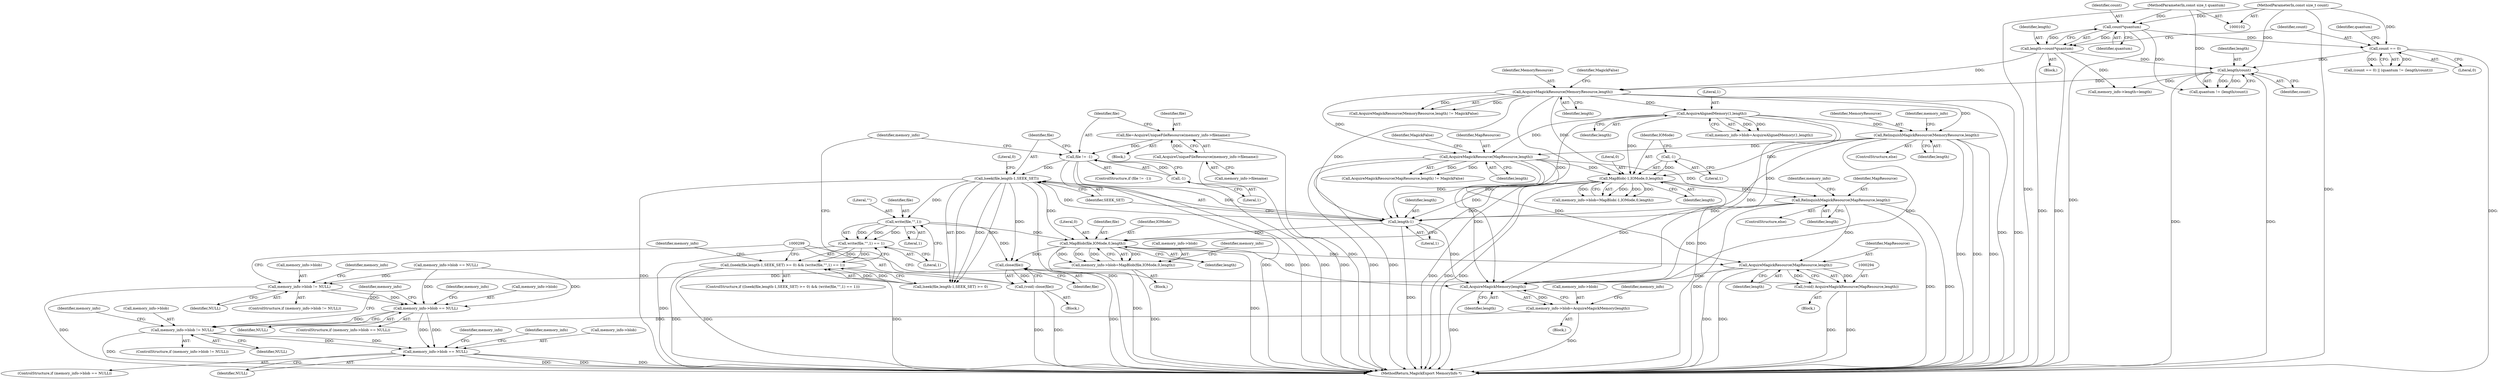 digraph "1_ImageMagick_0f6fc2d5bf8f500820c3dbcf0d23ee14f2d9f734@API" {
"1000266" [label="(Call,write(file,\"\",1))"];
"1000258" [label="(Call,lseek(file,length-1,SEEK_SET))"];
"1000250" [label="(Call,file != -1)"];
"1000243" [label="(Call,file=AcquireUniqueFileResource(memory_info->filename))"];
"1000245" [label="(Call,AcquireUniqueFileResource(memory_info->filename))"];
"1000252" [label="(Call,-1)"];
"1000260" [label="(Call,length-1)"];
"1000170" [label="(Call,AcquireMagickResource(MemoryResource,length))"];
"1000120" [label="(Call,length/count)"];
"1000108" [label="(Call,length=count*quantum)"];
"1000110" [label="(Call,count*quantum)"];
"1000103" [label="(MethodParameterIn,const size_t count)"];
"1000104" [label="(MethodParameterIn,const size_t quantum)"];
"1000115" [label="(Call,count == 0)"];
"1000214" [label="(Call,MapBlob(-1,IOMode,0,length))"];
"1000215" [label="(Call,-1)"];
"1000179" [label="(Call,AcquireAlignedMemory(1,length))"];
"1000205" [label="(Call,AcquireMagickResource(MapResource,length))"];
"1000194" [label="(Call,RelinquishMagickResource(MemoryResource,length))"];
"1000232" [label="(Call,RelinquishMagickResource(MapResource,length))"];
"1000265" [label="(Call,write(file,\"\",1) == 1)"];
"1000256" [label="(Call,(lseek(file,length-1,SEEK_SET) >= 0) && (write(file,\"\",1) == 1))"];
"1000276" [label="(Call,MapBlob(file,IOMode,0,length))"];
"1000272" [label="(Call,memory_info->blob=MapBlob(file,IOMode,0,length))"];
"1000282" [label="(Call,memory_info->blob != NULL)"];
"1000303" [label="(Call,memory_info->blob == NULL)"];
"1000316" [label="(Call,memory_info->blob != NULL)"];
"1000327" [label="(Call,memory_info->blob == NULL)"];
"1000295" [label="(Call,AcquireMagickResource(MapResource,length))"];
"1000293" [label="(Call,(void) AcquireMagickResource(MapResource,length))"];
"1000313" [label="(Call,AcquireMagickMemory(length))"];
"1000309" [label="(Call,memory_info->blob=AcquireMagickMemory(length))"];
"1000300" [label="(Call,close(file))"];
"1000298" [label="(Call,(void) close(file))"];
"1000219" [label="(Identifier,length)"];
"1000253" [label="(Literal,1)"];
"1000264" [label="(Literal,0)"];
"1000246" [label="(Call,memory_info->filename)"];
"1000251" [label="(Identifier,file)"];
"1000119" [label="(Identifier,quantum)"];
"1000243" [label="(Call,file=AcquireUniqueFileResource(memory_info->filename))"];
"1000293" [label="(Call,(void) AcquireMagickResource(MapResource,length))"];
"1000216" [label="(Literal,1)"];
"1000208" [label="(Identifier,MagickFalse)"];
"1000298" [label="(Call,(void) close(file))"];
"1000105" [label="(Block,)"];
"1000333" [label="(Identifier,memory_info)"];
"1000263" [label="(Identifier,SEEK_SET)"];
"1000201" [label="(Identifier,memory_info)"];
"1000210" [label="(Call,memory_info->blob=MapBlob(-1,IOMode,0,length))"];
"1000296" [label="(Identifier,MapResource)"];
"1000270" [label="(Literal,1)"];
"1000315" [label="(ControlStructure,if (memory_info->blob != NULL))"];
"1000302" [label="(ControlStructure,if (memory_info->blob == NULL))"];
"1000284" [label="(Identifier,memory_info)"];
"1000272" [label="(Call,memory_info->blob=MapBlob(file,IOMode,0,length))"];
"1000231" [label="(ControlStructure,else)"];
"1000331" [label="(Identifier,NULL)"];
"1000257" [label="(Call,lseek(file,length-1,SEEK_SET) >= 0)"];
"1000112" [label="(Identifier,quantum)"];
"1000338" [label="(MethodReturn,MagickExport MemoryInfo *)"];
"1000250" [label="(Call,file != -1)"];
"1000179" [label="(Call,AcquireAlignedMemory(1,length))"];
"1000195" [label="(Identifier,MemoryResource)"];
"1000290" [label="(Identifier,memory_info)"];
"1000193" [label="(ControlStructure,else)"];
"1000269" [label="(Literal,1)"];
"1000118" [label="(Call,quantum != (length/count))"];
"1000297" [label="(Identifier,length)"];
"1000311" [label="(Identifier,memory_info)"];
"1000317" [label="(Call,memory_info->blob)"];
"1000169" [label="(Call,AcquireMagickResource(MemoryResource,length) != MagickFalse)"];
"1000172" [label="(Identifier,length)"];
"1000120" [label="(Call,length/count)"];
"1000283" [label="(Call,memory_info->blob)"];
"1000115" [label="(Call,count == 0)"];
"1000276" [label="(Call,MapBlob(file,IOMode,0,length))"];
"1000173" [label="(Identifier,MagickFalse)"];
"1000206" [label="(Identifier,MapResource)"];
"1000280" [label="(Identifier,length)"];
"1000110" [label="(Call,count*quantum)"];
"1000301" [label="(Identifier,file)"];
"1000287" [label="(Block,)"];
"1000116" [label="(Identifier,count)"];
"1000109" [label="(Identifier,length)"];
"1000259" [label="(Identifier,file)"];
"1000318" [label="(Identifier,memory_info)"];
"1000205" [label="(Call,AcquireMagickResource(MapResource,length))"];
"1000121" [label="(Identifier,length)"];
"1000108" [label="(Call,length=count*quantum)"];
"1000305" [label="(Identifier,memory_info)"];
"1000194" [label="(Call,RelinquishMagickResource(MemoryResource,length))"];
"1000214" [label="(Call,MapBlob(-1,IOMode,0,length))"];
"1000314" [label="(Identifier,length)"];
"1000217" [label="(Identifier,IOMode)"];
"1000255" [label="(ControlStructure,if ((lseek(file,length-1,SEEK_SET) >= 0) && (write(file,\"\",1) == 1)))"];
"1000267" [label="(Identifier,file)"];
"1000274" [label="(Identifier,memory_info)"];
"1000232" [label="(Call,RelinquishMagickResource(MapResource,length))"];
"1000111" [label="(Identifier,count)"];
"1000158" [label="(Call,memory_info->length=length)"];
"1000271" [label="(Block,)"];
"1000310" [label="(Call,memory_info->blob)"];
"1000254" [label="(Block,)"];
"1000323" [label="(Identifier,memory_info)"];
"1000295" [label="(Call,AcquireMagickResource(MapResource,length))"];
"1000282" [label="(Call,memory_info->blob != NULL)"];
"1000286" [label="(Identifier,NULL)"];
"1000300" [label="(Call,close(file))"];
"1000320" [label="(Identifier,NULL)"];
"1000307" [label="(Identifier,NULL)"];
"1000244" [label="(Identifier,file)"];
"1000266" [label="(Call,write(file,\"\",1))"];
"1000328" [label="(Call,memory_info->blob)"];
"1000273" [label="(Call,memory_info->blob)"];
"1000281" [label="(ControlStructure,if (memory_info->blob != NULL))"];
"1000171" [label="(Identifier,MemoryResource)"];
"1000122" [label="(Identifier,count)"];
"1000326" [label="(ControlStructure,if (memory_info->blob == NULL))"];
"1000313" [label="(Call,AcquireMagickMemory(length))"];
"1000303" [label="(Call,memory_info->blob == NULL)"];
"1000260" [label="(Call,length-1)"];
"1000117" [label="(Literal,0)"];
"1000215" [label="(Call,-1)"];
"1000252" [label="(Call,-1)"];
"1000308" [label="(Block,)"];
"1000327" [label="(Call,memory_info->blob == NULL)"];
"1000204" [label="(Call,AcquireMagickResource(MapResource,length) != MagickFalse)"];
"1000316" [label="(Call,memory_info->blob != NULL)"];
"1000218" [label="(Literal,0)"];
"1000170" [label="(Call,AcquireMagickResource(MemoryResource,length))"];
"1000175" [label="(Call,memory_info->blob=AcquireAlignedMemory(1,length))"];
"1000207" [label="(Identifier,length)"];
"1000265" [label="(Call,write(file,\"\",1) == 1)"];
"1000114" [label="(Call,(count == 0) || (quantum != (length/count)))"];
"1000245" [label="(Call,AcquireUniqueFileResource(memory_info->filename))"];
"1000268" [label="(Literal,\"\")"];
"1000258" [label="(Call,lseek(file,length-1,SEEK_SET))"];
"1000262" [label="(Literal,1)"];
"1000103" [label="(MethodParameterIn,const size_t count)"];
"1000180" [label="(Literal,1)"];
"1000256" [label="(Call,(lseek(file,length-1,SEEK_SET) >= 0) && (write(file,\"\",1) == 1))"];
"1000104" [label="(MethodParameterIn,const size_t quantum)"];
"1000241" [label="(Block,)"];
"1000236" [label="(Call,memory_info->blob == NULL)"];
"1000181" [label="(Identifier,length)"];
"1000233" [label="(Identifier,MapResource)"];
"1000304" [label="(Call,memory_info->blob)"];
"1000196" [label="(Identifier,length)"];
"1000329" [label="(Identifier,memory_info)"];
"1000238" [label="(Identifier,memory_info)"];
"1000261" [label="(Identifier,length)"];
"1000278" [label="(Identifier,IOMode)"];
"1000234" [label="(Identifier,length)"];
"1000279" [label="(Literal,0)"];
"1000337" [label="(Identifier,memory_info)"];
"1000249" [label="(ControlStructure,if (file != -1))"];
"1000277" [label="(Identifier,file)"];
"1000309" [label="(Call,memory_info->blob=AcquireMagickMemory(length))"];
"1000266" -> "1000265"  [label="AST: "];
"1000266" -> "1000269"  [label="CFG: "];
"1000267" -> "1000266"  [label="AST: "];
"1000268" -> "1000266"  [label="AST: "];
"1000269" -> "1000266"  [label="AST: "];
"1000270" -> "1000266"  [label="CFG: "];
"1000266" -> "1000265"  [label="DDG: "];
"1000266" -> "1000265"  [label="DDG: "];
"1000266" -> "1000265"  [label="DDG: "];
"1000258" -> "1000266"  [label="DDG: "];
"1000266" -> "1000276"  [label="DDG: "];
"1000266" -> "1000300"  [label="DDG: "];
"1000258" -> "1000257"  [label="AST: "];
"1000258" -> "1000263"  [label="CFG: "];
"1000259" -> "1000258"  [label="AST: "];
"1000260" -> "1000258"  [label="AST: "];
"1000263" -> "1000258"  [label="AST: "];
"1000264" -> "1000258"  [label="CFG: "];
"1000258" -> "1000338"  [label="DDG: "];
"1000258" -> "1000338"  [label="DDG: "];
"1000258" -> "1000257"  [label="DDG: "];
"1000258" -> "1000257"  [label="DDG: "];
"1000258" -> "1000257"  [label="DDG: "];
"1000250" -> "1000258"  [label="DDG: "];
"1000260" -> "1000258"  [label="DDG: "];
"1000260" -> "1000258"  [label="DDG: "];
"1000258" -> "1000276"  [label="DDG: "];
"1000258" -> "1000300"  [label="DDG: "];
"1000250" -> "1000249"  [label="AST: "];
"1000250" -> "1000252"  [label="CFG: "];
"1000251" -> "1000250"  [label="AST: "];
"1000252" -> "1000250"  [label="AST: "];
"1000259" -> "1000250"  [label="CFG: "];
"1000305" -> "1000250"  [label="CFG: "];
"1000250" -> "1000338"  [label="DDG: "];
"1000250" -> "1000338"  [label="DDG: "];
"1000250" -> "1000338"  [label="DDG: "];
"1000243" -> "1000250"  [label="DDG: "];
"1000252" -> "1000250"  [label="DDG: "];
"1000243" -> "1000241"  [label="AST: "];
"1000243" -> "1000245"  [label="CFG: "];
"1000244" -> "1000243"  [label="AST: "];
"1000245" -> "1000243"  [label="AST: "];
"1000251" -> "1000243"  [label="CFG: "];
"1000243" -> "1000338"  [label="DDG: "];
"1000245" -> "1000243"  [label="DDG: "];
"1000245" -> "1000246"  [label="CFG: "];
"1000246" -> "1000245"  [label="AST: "];
"1000245" -> "1000338"  [label="DDG: "];
"1000252" -> "1000253"  [label="CFG: "];
"1000253" -> "1000252"  [label="AST: "];
"1000260" -> "1000262"  [label="CFG: "];
"1000261" -> "1000260"  [label="AST: "];
"1000262" -> "1000260"  [label="AST: "];
"1000263" -> "1000260"  [label="CFG: "];
"1000260" -> "1000338"  [label="DDG: "];
"1000170" -> "1000260"  [label="DDG: "];
"1000214" -> "1000260"  [label="DDG: "];
"1000179" -> "1000260"  [label="DDG: "];
"1000205" -> "1000260"  [label="DDG: "];
"1000232" -> "1000260"  [label="DDG: "];
"1000194" -> "1000260"  [label="DDG: "];
"1000260" -> "1000276"  [label="DDG: "];
"1000260" -> "1000313"  [label="DDG: "];
"1000170" -> "1000169"  [label="AST: "];
"1000170" -> "1000172"  [label="CFG: "];
"1000171" -> "1000170"  [label="AST: "];
"1000172" -> "1000170"  [label="AST: "];
"1000173" -> "1000170"  [label="CFG: "];
"1000170" -> "1000338"  [label="DDG: "];
"1000170" -> "1000338"  [label="DDG: "];
"1000170" -> "1000169"  [label="DDG: "];
"1000170" -> "1000169"  [label="DDG: "];
"1000120" -> "1000170"  [label="DDG: "];
"1000108" -> "1000170"  [label="DDG: "];
"1000170" -> "1000179"  [label="DDG: "];
"1000170" -> "1000194"  [label="DDG: "];
"1000170" -> "1000205"  [label="DDG: "];
"1000170" -> "1000214"  [label="DDG: "];
"1000170" -> "1000313"  [label="DDG: "];
"1000120" -> "1000118"  [label="AST: "];
"1000120" -> "1000122"  [label="CFG: "];
"1000121" -> "1000120"  [label="AST: "];
"1000122" -> "1000120"  [label="AST: "];
"1000118" -> "1000120"  [label="CFG: "];
"1000120" -> "1000338"  [label="DDG: "];
"1000120" -> "1000338"  [label="DDG: "];
"1000120" -> "1000118"  [label="DDG: "];
"1000120" -> "1000118"  [label="DDG: "];
"1000108" -> "1000120"  [label="DDG: "];
"1000115" -> "1000120"  [label="DDG: "];
"1000103" -> "1000120"  [label="DDG: "];
"1000120" -> "1000158"  [label="DDG: "];
"1000108" -> "1000105"  [label="AST: "];
"1000108" -> "1000110"  [label="CFG: "];
"1000109" -> "1000108"  [label="AST: "];
"1000110" -> "1000108"  [label="AST: "];
"1000116" -> "1000108"  [label="CFG: "];
"1000108" -> "1000338"  [label="DDG: "];
"1000108" -> "1000338"  [label="DDG: "];
"1000110" -> "1000108"  [label="DDG: "];
"1000110" -> "1000108"  [label="DDG: "];
"1000108" -> "1000158"  [label="DDG: "];
"1000110" -> "1000112"  [label="CFG: "];
"1000111" -> "1000110"  [label="AST: "];
"1000112" -> "1000110"  [label="AST: "];
"1000110" -> "1000338"  [label="DDG: "];
"1000103" -> "1000110"  [label="DDG: "];
"1000104" -> "1000110"  [label="DDG: "];
"1000110" -> "1000115"  [label="DDG: "];
"1000110" -> "1000118"  [label="DDG: "];
"1000103" -> "1000102"  [label="AST: "];
"1000103" -> "1000338"  [label="DDG: "];
"1000103" -> "1000115"  [label="DDG: "];
"1000104" -> "1000102"  [label="AST: "];
"1000104" -> "1000338"  [label="DDG: "];
"1000104" -> "1000118"  [label="DDG: "];
"1000115" -> "1000114"  [label="AST: "];
"1000115" -> "1000117"  [label="CFG: "];
"1000116" -> "1000115"  [label="AST: "];
"1000117" -> "1000115"  [label="AST: "];
"1000119" -> "1000115"  [label="CFG: "];
"1000114" -> "1000115"  [label="CFG: "];
"1000115" -> "1000338"  [label="DDG: "];
"1000115" -> "1000114"  [label="DDG: "];
"1000115" -> "1000114"  [label="DDG: "];
"1000214" -> "1000210"  [label="AST: "];
"1000214" -> "1000219"  [label="CFG: "];
"1000215" -> "1000214"  [label="AST: "];
"1000217" -> "1000214"  [label="AST: "];
"1000218" -> "1000214"  [label="AST: "];
"1000219" -> "1000214"  [label="AST: "];
"1000210" -> "1000214"  [label="CFG: "];
"1000214" -> "1000338"  [label="DDG: "];
"1000214" -> "1000338"  [label="DDG: "];
"1000214" -> "1000338"  [label="DDG: "];
"1000214" -> "1000210"  [label="DDG: "];
"1000214" -> "1000210"  [label="DDG: "];
"1000214" -> "1000210"  [label="DDG: "];
"1000214" -> "1000210"  [label="DDG: "];
"1000215" -> "1000214"  [label="DDG: "];
"1000179" -> "1000214"  [label="DDG: "];
"1000205" -> "1000214"  [label="DDG: "];
"1000194" -> "1000214"  [label="DDG: "];
"1000214" -> "1000232"  [label="DDG: "];
"1000214" -> "1000276"  [label="DDG: "];
"1000214" -> "1000313"  [label="DDG: "];
"1000215" -> "1000216"  [label="CFG: "];
"1000216" -> "1000215"  [label="AST: "];
"1000217" -> "1000215"  [label="CFG: "];
"1000179" -> "1000175"  [label="AST: "];
"1000179" -> "1000181"  [label="CFG: "];
"1000180" -> "1000179"  [label="AST: "];
"1000181" -> "1000179"  [label="AST: "];
"1000175" -> "1000179"  [label="CFG: "];
"1000179" -> "1000338"  [label="DDG: "];
"1000179" -> "1000175"  [label="DDG: "];
"1000179" -> "1000175"  [label="DDG: "];
"1000179" -> "1000194"  [label="DDG: "];
"1000179" -> "1000205"  [label="DDG: "];
"1000179" -> "1000313"  [label="DDG: "];
"1000205" -> "1000204"  [label="AST: "];
"1000205" -> "1000207"  [label="CFG: "];
"1000206" -> "1000205"  [label="AST: "];
"1000207" -> "1000205"  [label="AST: "];
"1000208" -> "1000205"  [label="CFG: "];
"1000205" -> "1000338"  [label="DDG: "];
"1000205" -> "1000338"  [label="DDG: "];
"1000205" -> "1000204"  [label="DDG: "];
"1000205" -> "1000204"  [label="DDG: "];
"1000194" -> "1000205"  [label="DDG: "];
"1000205" -> "1000232"  [label="DDG: "];
"1000205" -> "1000295"  [label="DDG: "];
"1000205" -> "1000313"  [label="DDG: "];
"1000194" -> "1000193"  [label="AST: "];
"1000194" -> "1000196"  [label="CFG: "];
"1000195" -> "1000194"  [label="AST: "];
"1000196" -> "1000194"  [label="AST: "];
"1000201" -> "1000194"  [label="CFG: "];
"1000194" -> "1000338"  [label="DDG: "];
"1000194" -> "1000338"  [label="DDG: "];
"1000194" -> "1000338"  [label="DDG: "];
"1000194" -> "1000313"  [label="DDG: "];
"1000232" -> "1000231"  [label="AST: "];
"1000232" -> "1000234"  [label="CFG: "];
"1000233" -> "1000232"  [label="AST: "];
"1000234" -> "1000232"  [label="AST: "];
"1000238" -> "1000232"  [label="CFG: "];
"1000232" -> "1000338"  [label="DDG: "];
"1000232" -> "1000338"  [label="DDG: "];
"1000232" -> "1000338"  [label="DDG: "];
"1000232" -> "1000295"  [label="DDG: "];
"1000232" -> "1000313"  [label="DDG: "];
"1000265" -> "1000256"  [label="AST: "];
"1000265" -> "1000270"  [label="CFG: "];
"1000270" -> "1000265"  [label="AST: "];
"1000256" -> "1000265"  [label="CFG: "];
"1000265" -> "1000338"  [label="DDG: "];
"1000265" -> "1000256"  [label="DDG: "];
"1000265" -> "1000256"  [label="DDG: "];
"1000256" -> "1000255"  [label="AST: "];
"1000256" -> "1000257"  [label="CFG: "];
"1000257" -> "1000256"  [label="AST: "];
"1000274" -> "1000256"  [label="CFG: "];
"1000299" -> "1000256"  [label="CFG: "];
"1000256" -> "1000338"  [label="DDG: "];
"1000256" -> "1000338"  [label="DDG: "];
"1000256" -> "1000338"  [label="DDG: "];
"1000257" -> "1000256"  [label="DDG: "];
"1000257" -> "1000256"  [label="DDG: "];
"1000276" -> "1000272"  [label="AST: "];
"1000276" -> "1000280"  [label="CFG: "];
"1000277" -> "1000276"  [label="AST: "];
"1000278" -> "1000276"  [label="AST: "];
"1000279" -> "1000276"  [label="AST: "];
"1000280" -> "1000276"  [label="AST: "];
"1000272" -> "1000276"  [label="CFG: "];
"1000276" -> "1000338"  [label="DDG: "];
"1000276" -> "1000338"  [label="DDG: "];
"1000276" -> "1000272"  [label="DDG: "];
"1000276" -> "1000272"  [label="DDG: "];
"1000276" -> "1000272"  [label="DDG: "];
"1000276" -> "1000272"  [label="DDG: "];
"1000276" -> "1000295"  [label="DDG: "];
"1000276" -> "1000300"  [label="DDG: "];
"1000276" -> "1000313"  [label="DDG: "];
"1000272" -> "1000271"  [label="AST: "];
"1000273" -> "1000272"  [label="AST: "];
"1000284" -> "1000272"  [label="CFG: "];
"1000272" -> "1000338"  [label="DDG: "];
"1000272" -> "1000282"  [label="DDG: "];
"1000282" -> "1000281"  [label="AST: "];
"1000282" -> "1000286"  [label="CFG: "];
"1000283" -> "1000282"  [label="AST: "];
"1000286" -> "1000282"  [label="AST: "];
"1000290" -> "1000282"  [label="CFG: "];
"1000299" -> "1000282"  [label="CFG: "];
"1000282" -> "1000338"  [label="DDG: "];
"1000236" -> "1000282"  [label="DDG: "];
"1000282" -> "1000303"  [label="DDG: "];
"1000282" -> "1000303"  [label="DDG: "];
"1000303" -> "1000302"  [label="AST: "];
"1000303" -> "1000307"  [label="CFG: "];
"1000304" -> "1000303"  [label="AST: "];
"1000307" -> "1000303"  [label="AST: "];
"1000311" -> "1000303"  [label="CFG: "];
"1000329" -> "1000303"  [label="CFG: "];
"1000236" -> "1000303"  [label="DDG: "];
"1000236" -> "1000303"  [label="DDG: "];
"1000303" -> "1000316"  [label="DDG: "];
"1000303" -> "1000327"  [label="DDG: "];
"1000303" -> "1000327"  [label="DDG: "];
"1000316" -> "1000315"  [label="AST: "];
"1000316" -> "1000320"  [label="CFG: "];
"1000317" -> "1000316"  [label="AST: "];
"1000320" -> "1000316"  [label="AST: "];
"1000323" -> "1000316"  [label="CFG: "];
"1000329" -> "1000316"  [label="CFG: "];
"1000316" -> "1000338"  [label="DDG: "];
"1000309" -> "1000316"  [label="DDG: "];
"1000316" -> "1000327"  [label="DDG: "];
"1000316" -> "1000327"  [label="DDG: "];
"1000327" -> "1000326"  [label="AST: "];
"1000327" -> "1000331"  [label="CFG: "];
"1000328" -> "1000327"  [label="AST: "];
"1000331" -> "1000327"  [label="AST: "];
"1000333" -> "1000327"  [label="CFG: "];
"1000337" -> "1000327"  [label="CFG: "];
"1000327" -> "1000338"  [label="DDG: "];
"1000327" -> "1000338"  [label="DDG: "];
"1000327" -> "1000338"  [label="DDG: "];
"1000295" -> "1000293"  [label="AST: "];
"1000295" -> "1000297"  [label="CFG: "];
"1000296" -> "1000295"  [label="AST: "];
"1000297" -> "1000295"  [label="AST: "];
"1000293" -> "1000295"  [label="CFG: "];
"1000295" -> "1000338"  [label="DDG: "];
"1000295" -> "1000338"  [label="DDG: "];
"1000295" -> "1000293"  [label="DDG: "];
"1000295" -> "1000293"  [label="DDG: "];
"1000295" -> "1000313"  [label="DDG: "];
"1000293" -> "1000287"  [label="AST: "];
"1000294" -> "1000293"  [label="AST: "];
"1000299" -> "1000293"  [label="CFG: "];
"1000293" -> "1000338"  [label="DDG: "];
"1000293" -> "1000338"  [label="DDG: "];
"1000313" -> "1000309"  [label="AST: "];
"1000313" -> "1000314"  [label="CFG: "];
"1000314" -> "1000313"  [label="AST: "];
"1000309" -> "1000313"  [label="CFG: "];
"1000313" -> "1000338"  [label="DDG: "];
"1000313" -> "1000309"  [label="DDG: "];
"1000309" -> "1000308"  [label="AST: "];
"1000310" -> "1000309"  [label="AST: "];
"1000318" -> "1000309"  [label="CFG: "];
"1000309" -> "1000338"  [label="DDG: "];
"1000300" -> "1000298"  [label="AST: "];
"1000300" -> "1000301"  [label="CFG: "];
"1000301" -> "1000300"  [label="AST: "];
"1000298" -> "1000300"  [label="CFG: "];
"1000300" -> "1000338"  [label="DDG: "];
"1000300" -> "1000298"  [label="DDG: "];
"1000298" -> "1000254"  [label="AST: "];
"1000299" -> "1000298"  [label="AST: "];
"1000305" -> "1000298"  [label="CFG: "];
"1000298" -> "1000338"  [label="DDG: "];
"1000298" -> "1000338"  [label="DDG: "];
}
